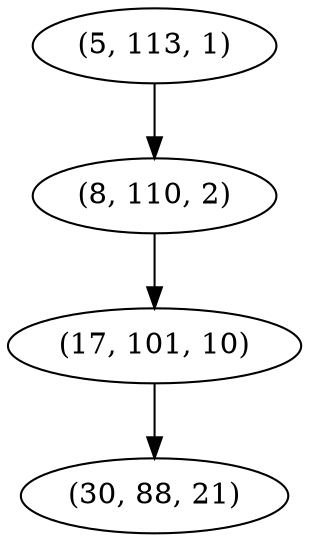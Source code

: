 digraph tree {
    "(5, 113, 1)";
    "(8, 110, 2)";
    "(17, 101, 10)";
    "(30, 88, 21)";
    "(5, 113, 1)" -> "(8, 110, 2)";
    "(8, 110, 2)" -> "(17, 101, 10)";
    "(17, 101, 10)" -> "(30, 88, 21)";
}
